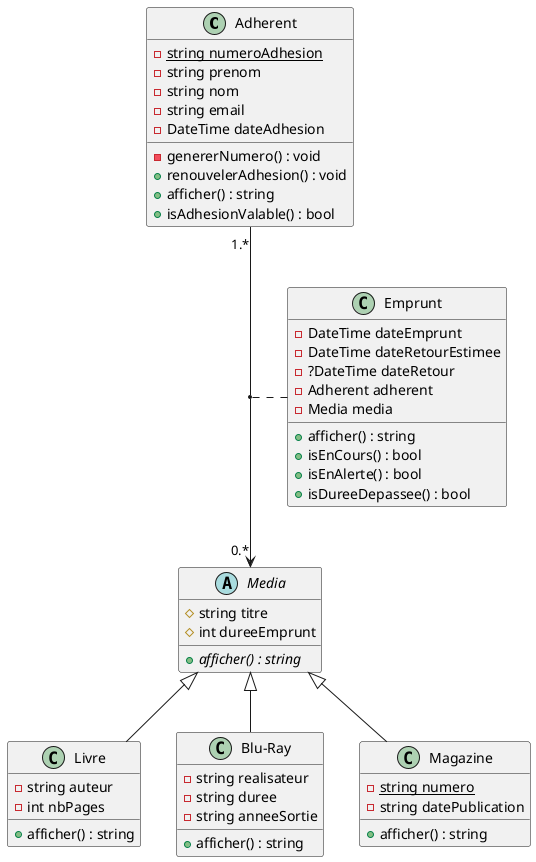 @startuml

class Adherent {
    - {static} string numeroAdhesion
    - string prenom
    - string nom
    - string email
    - DateTime dateAdhesion
    - genererNumero() : void
    + renouvelerAdhesion() : void
    + afficher() : string
    + isAdhesionValable() : bool
}



class Emprunt {
    - DateTime dateEmprunt
    - DateTime dateRetourEstimee
    - ?DateTime dateRetour
    - Adherent adherent
    - Media media
    + afficher() : string
    + isEnCours() : bool
    + isEnAlerte() : bool
    + isDureeDepassee() : bool
}




abstract class Media {
    # string titre
    # int dureeEmprunt
    + {abstract} afficher() : string
}

class Livre extends Media {
    - string auteur
    - int nbPages
    + afficher() : string
}

class Blu-Ray extends Media {
    - string realisateur
    - string duree
    - string anneeSortie
    + afficher() : string
}

class Magazine extends Media {
    - {static} string numero
    - string datePublication
    + afficher() : string
}


Adherent "1.*" --> "0.*" Media
(Adherent, Media) .. Emprunt

@enduml